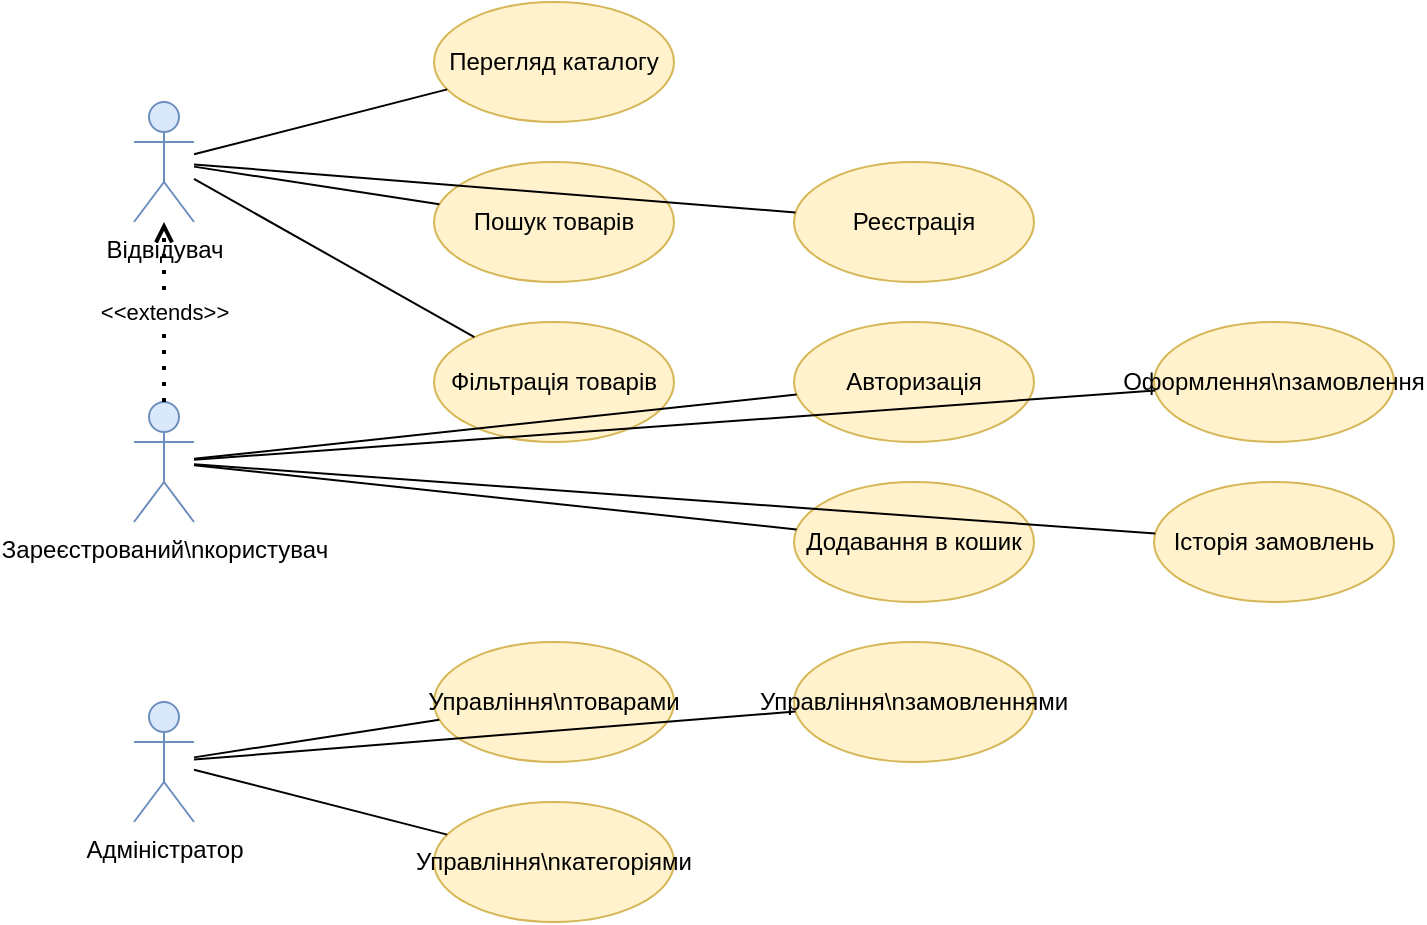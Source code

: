 <?xml version="1.0" encoding="UTF-8"?>
<mxfile version="24.6.4" type="device" pages="9">
  <diagram id="usecase" name="Діаграма прецедентів системи ТехноСвіт">
    <mxGraphModel dx="1422" dy="827" grid="1" gridSize="10" guides="1" tooltips="1" connect="1" arrows="1" fold="1" page="1" pageScale="1" pageWidth="1169" pageHeight="827" math="0" shadow="0">
      <root>
        <mxCell id="0"/>
        <mxCell id="1" parent="0"/>
        <mxCell id="id_2" value="Відвідувач" style="shape=umlActor;verticalLabelPosition=bottom;verticalAlign=top;html=1;outlineConnect=0;fillColor=#dae8fc;strokeColor=#6c8ebf;" vertex="1" parent="1">
          <mxGeometry x="50" y="150" width="30" height="60" as="geometry"/>
        </mxCell>
        <mxCell id="id_3" value="Зареєстрований\nкористувач" style="shape=umlActor;verticalLabelPosition=bottom;verticalAlign=top;html=1;outlineConnect=0;fillColor=#dae8fc;strokeColor=#6c8ebf;" vertex="1" parent="1">
          <mxGeometry x="50" y="300" width="30" height="60" as="geometry"/>
        </mxCell>
        <mxCell id="id_4" value="Адміністратор" style="shape=umlActor;verticalLabelPosition=bottom;verticalAlign=top;html=1;outlineConnect=0;fillColor=#dae8fc;strokeColor=#6c8ebf;" vertex="1" parent="1">
          <mxGeometry x="50" y="450" width="30" height="60" as="geometry"/>
        </mxCell>
        <mxCell id="id_5" value="Перегляд каталогу" style="ellipse;whiteSpace=wrap;html=1;fillColor=#fff2cc;strokeColor=#d6b656;" vertex="1" parent="1">
          <mxGeometry x="200" y="100" width="120" height="60" as="geometry"/>
        </mxCell>
        <mxCell id="id_6" value="Пошук товарів" style="ellipse;whiteSpace=wrap;html=1;fillColor=#fff2cc;strokeColor=#d6b656;" vertex="1" parent="1">
          <mxGeometry x="200" y="180" width="120" height="60" as="geometry"/>
        </mxCell>
        <mxCell id="id_7" value="Фільтрація товарів" style="ellipse;whiteSpace=wrap;html=1;fillColor=#fff2cc;strokeColor=#d6b656;" vertex="1" parent="1">
          <mxGeometry x="200" y="260" width="120" height="60" as="geometry"/>
        </mxCell>
        <mxCell id="id_8" value="Реєстрація" style="ellipse;whiteSpace=wrap;html=1;fillColor=#fff2cc;strokeColor=#d6b656;" vertex="1" parent="1">
          <mxGeometry x="380" y="180" width="120" height="60" as="geometry"/>
        </mxCell>
        <mxCell id="id_9" value="Авторизація" style="ellipse;whiteSpace=wrap;html=1;fillColor=#fff2cc;strokeColor=#d6b656;" vertex="1" parent="1">
          <mxGeometry x="380" y="260" width="120" height="60" as="geometry"/>
        </mxCell>
        <mxCell id="id_10" value="Додавання в кошик" style="ellipse;whiteSpace=wrap;html=1;fillColor=#fff2cc;strokeColor=#d6b656;" vertex="1" parent="1">
          <mxGeometry x="380" y="340" width="120" height="60" as="geometry"/>
        </mxCell>
        <mxCell id="id_11" value="Оформлення\nзамовлення" style="ellipse;whiteSpace=wrap;html=1;fillColor=#fff2cc;strokeColor=#d6b656;" vertex="1" parent="1">
          <mxGeometry x="560" y="260" width="120" height="60" as="geometry"/>
        </mxCell>
        <mxCell id="id_12" value="Історія замовлень" style="ellipse;whiteSpace=wrap;html=1;fillColor=#fff2cc;strokeColor=#d6b656;" vertex="1" parent="1">
          <mxGeometry x="560" y="340" width="120" height="60" as="geometry"/>
        </mxCell>
        <mxCell id="id_13" value="Управління\nтоварами" style="ellipse;whiteSpace=wrap;html=1;fillColor=#fff2cc;strokeColor=#d6b656;" vertex="1" parent="1">
          <mxGeometry x="200" y="420" width="120" height="60" as="geometry"/>
        </mxCell>
        <mxCell id="id_14" value="Управління\nкатегоріями" style="ellipse;whiteSpace=wrap;html=1;fillColor=#fff2cc;strokeColor=#d6b656;" vertex="1" parent="1">
          <mxGeometry x="200" y="500" width="120" height="60" as="geometry"/>
        </mxCell>
        <mxCell id="id_15" value="Управління\nзамовленнями" style="ellipse;whiteSpace=wrap;html=1;fillColor=#fff2cc;strokeColor=#d6b656;" vertex="1" parent="1">
          <mxGeometry x="380" y="420" width="120" height="60" as="geometry"/>
        </mxCell>
        <mxCell id="id_16" value="" style="endArrow=none;html=1;rounded=0;" edge="1" parent="1" source="id_2" target="id_5">
          <mxGeometry relative="1" as="geometry"/>
        </mxCell>
        <mxCell id="id_17" value="" style="endArrow=none;html=1;rounded=0;" edge="1" parent="1" source="id_2" target="id_6">
          <mxGeometry relative="1" as="geometry"/>
        </mxCell>
        <mxCell id="id_18" value="" style="endArrow=none;html=1;rounded=0;" edge="1" parent="1" source="id_2" target="id_7">
          <mxGeometry relative="1" as="geometry"/>
        </mxCell>
        <mxCell id="id_19" value="" style="endArrow=none;html=1;rounded=0;" edge="1" parent="1" source="id_2" target="id_8">
          <mxGeometry relative="1" as="geometry"/>
        </mxCell>
        <mxCell id="id_20" value="" style="endArrow=none;html=1;rounded=0;" edge="1" parent="1" source="id_3" target="id_9">
          <mxGeometry relative="1" as="geometry"/>
        </mxCell>
        <mxCell id="id_21" value="" style="endArrow=none;html=1;rounded=0;" edge="1" parent="1" source="id_3" target="id_10">
          <mxGeometry relative="1" as="geometry"/>
        </mxCell>
        <mxCell id="id_22" value="" style="endArrow=none;html=1;rounded=0;" edge="1" parent="1" source="id_3" target="id_11">
          <mxGeometry relative="1" as="geometry"/>
        </mxCell>
        <mxCell id="id_23" value="" style="endArrow=none;html=1;rounded=0;" edge="1" parent="1" source="id_3" target="id_12">
          <mxGeometry relative="1" as="geometry"/>
        </mxCell>
        <mxCell id="id_24" value="" style="endArrow=none;html=1;rounded=0;" edge="1" parent="1" source="id_4" target="id_13">
          <mxGeometry relative="1" as="geometry"/>
        </mxCell>
        <mxCell id="id_25" value="" style="endArrow=none;html=1;rounded=0;" edge="1" parent="1" source="id_4" target="id_14">
          <mxGeometry relative="1" as="geometry"/>
        </mxCell>
        <mxCell id="id_26" value="" style="endArrow=none;html=1;rounded=0;" edge="1" parent="1" source="id_4" target="id_15">
          <mxGeometry relative="1" as="geometry"/>
        </mxCell>
        <mxCell id="id_27" value="&amp;lt;&amp;lt;extends&amp;gt;&amp;gt;" style="endArrow=open;dashed=1;html=1;dashPattern=1 3;strokeWidth=2;" edge="1" parent="1" source="id_3" target="id_2">
          <mxGeometry width="50" height="50" relative="1" as="geometry">
            <mxPoint x="100" y="250" as="sourcePoint"/>
            <mxPoint x="100" y="200" as="targetPoint"/>
          </mxGeometry>
        </mxCell>

      </root>
    </mxGraphModel>
  </diagram>
  <diagram id="er" name="ER-діаграма бази даних системи">
    <mxGraphModel dx="1422" dy="827" grid="1" gridSize="10" guides="1" tooltips="1" connect="1" arrows="1" fold="1" page="1" pageScale="1" pageWidth="1169" pageHeight="827" math="0" shadow="0">
      <root>
        <mxCell id="0"/>
        <mxCell id="1" parent="0"/>
        <mxCell id="id_2" value="Users" style="swimlane;fontStyle=1;childLayout=stackLayout;horizontal=1;startSize=26;fillColor=#dae8fc;strokeColor=#6c8ebf;" vertex="1" parent="1">
          <mxGeometry x="50" y="50" width="200" height="208" as="geometry"/>
        </mxCell>
        <mxCell id="id_3" value="id (PK, INT)" style="text;strokeColor=none;fillColor=none;align=left;verticalAlign=top;spacingLeft=4;spacingRight=4;overflow=hidden;rotatable=0;points=[[0,0.5],[1,0.5]];portConstraint=eastwest;fontStyle=4;" vertex="1" parent="id_2">
          <mxGeometry y="26" width="200" height="26" as="geometry"/>
        </mxCell>
        <mxCell id="id_4" value="name (VARCHAR)" style="text;strokeColor=none;fillColor=none;align=left;verticalAlign=top;spacingLeft=4;spacingRight=4;overflow=hidden;rotatable=0;points=[[0,0.5],[1,0.5]];portConstraint=eastwest;" vertex="1" parent="id_2">
          <mxGeometry y="52" width="200" height="26" as="geometry"/>
        </mxCell>
        <mxCell id="id_5" value="email (VARCHAR, UNIQUE)" style="text;strokeColor=none;fillColor=none;align=left;verticalAlign=top;spacingLeft=4;spacingRight=4;overflow=hidden;rotatable=0;points=[[0,0.5],[1,0.5]];portConstraint=eastwest;" vertex="1" parent="id_2">
          <mxGeometry y="78" width="200" height="26" as="geometry"/>
        </mxCell>
        <mxCell id="id_6" value="password (VARCHAR)" style="text;strokeColor=none;fillColor=none;align=left;verticalAlign=top;spacingLeft=4;spacingRight=4;overflow=hidden;rotatable=0;points=[[0,0.5],[1,0.5]];portConstraint=eastwest;" vertex="1" parent="id_2">
          <mxGeometry y="104" width="200" height="26" as="geometry"/>
        </mxCell>
        <mxCell id="id_7" value="is_admin (BOOLEAN)" style="text;strokeColor=none;fillColor=none;align=left;verticalAlign=top;spacingLeft=4;spacingRight=4;overflow=hidden;rotatable=0;points=[[0,0.5],[1,0.5]];portConstraint=eastwest;" vertex="1" parent="id_2">
          <mxGeometry y="130" width="200" height="26" as="geometry"/>
        </mxCell>
        <mxCell id="id_8" value="created_at (TIMESTAMP)" style="text;strokeColor=none;fillColor=none;align=left;verticalAlign=top;spacingLeft=4;spacingRight=4;overflow=hidden;rotatable=0;points=[[0,0.5],[1,0.5]];portConstraint=eastwest;" vertex="1" parent="id_2">
          <mxGeometry y="156" width="200" height="26" as="geometry"/>
        </mxCell>
        <mxCell id="id_9" value="updated_at (TIMESTAMP)" style="text;strokeColor=none;fillColor=none;align=left;verticalAlign=top;spacingLeft=4;spacingRight=4;overflow=hidden;rotatable=0;points=[[0,0.5],[1,0.5]];portConstraint=eastwest;" vertex="1" parent="id_2">
          <mxGeometry y="182" width="200" height="26" as="geometry"/>
        </mxCell>
        <mxCell id="id_10" value="Categories" style="swimlane;fontStyle=1;childLayout=stackLayout;horizontal=1;startSize=26;fillColor=#d5e8d4;strokeColor=#82b366;" vertex="1" parent="1">
          <mxGeometry x="300" y="50" width="200" height="234" as="geometry"/>
        </mxCell>
        <mxCell id="id_11" value="id (PK, INT)" style="text;strokeColor=none;fillColor=none;align=left;verticalAlign=top;spacingLeft=4;spacingRight=4;overflow=hidden;rotatable=0;points=[[0,0.5],[1,0.5]];portConstraint=eastwest;fontStyle=4;" vertex="1" parent="id_10">
          <mxGeometry y="26" width="200" height="26" as="geometry"/>
        </mxCell>
        <mxCell id="id_12" value="name_uk (VARCHAR)" style="text;strokeColor=none;fillColor=none;align=left;verticalAlign=top;spacingLeft=4;spacingRight=4;overflow=hidden;rotatable=0;points=[[0,0.5],[1,0.5]];portConstraint=eastwest;" vertex="1" parent="id_10">
          <mxGeometry y="52" width="200" height="26" as="geometry"/>
        </mxCell>
        <mxCell id="id_13" value="name_en (VARCHAR)" style="text;strokeColor=none;fillColor=none;align=left;verticalAlign=top;spacingLeft=4;spacingRight=4;overflow=hidden;rotatable=0;points=[[0,0.5],[1,0.5]];portConstraint=eastwest;" vertex="1" parent="id_10">
          <mxGeometry y="78" width="200" height="26" as="geometry"/>
        </mxCell>
        <mxCell id="id_14" value="slug (VARCHAR, UNIQUE)" style="text;strokeColor=none;fillColor=none;align=left;verticalAlign=top;spacingLeft=4;spacingRight=4;overflow=hidden;rotatable=0;points=[[0,0.5],[1,0.5]];portConstraint=eastwest;" vertex="1" parent="id_10">
          <mxGeometry y="104" width="200" height="26" as="geometry"/>
        </mxCell>
        <mxCell id="id_15" value="description_uk (TEXT)" style="text;strokeColor=none;fillColor=none;align=left;verticalAlign=top;spacingLeft=4;spacingRight=4;overflow=hidden;rotatable=0;points=[[0,0.5],[1,0.5]];portConstraint=eastwest;" vertex="1" parent="id_10">
          <mxGeometry y="130" width="200" height="26" as="geometry"/>
        </mxCell>
        <mxCell id="id_16" value="description_en (TEXT)" style="text;strokeColor=none;fillColor=none;align=left;verticalAlign=top;spacingLeft=4;spacingRight=4;overflow=hidden;rotatable=0;points=[[0,0.5],[1,0.5]];portConstraint=eastwest;" vertex="1" parent="id_10">
          <mxGeometry y="156" width="200" height="26" as="geometry"/>
        </mxCell>
        <mxCell id="id_17" value="is_active (BOOLEAN)" style="text;strokeColor=none;fillColor=none;align=left;verticalAlign=top;spacingLeft=4;spacingRight=4;overflow=hidden;rotatable=0;points=[[0,0.5],[1,0.5]];portConstraint=eastwest;" vertex="1" parent="id_10">
          <mxGeometry y="182" width="200" height="26" as="geometry"/>
        </mxCell>
        <mxCell id="id_18" value="created_at (TIMESTAMP)" style="text;strokeColor=none;fillColor=none;align=left;verticalAlign=top;spacingLeft=4;spacingRight=4;overflow=hidden;rotatable=0;points=[[0,0.5],[1,0.5]];portConstraint=eastwest;" vertex="1" parent="id_10">
          <mxGeometry y="208" width="200" height="26" as="geometry"/>
        </mxCell>
        <mxCell id="id_19" value="updated_at (TIMESTAMP)" style="text;strokeColor=none;fillColor=none;align=left;verticalAlign=top;spacingLeft=4;spacingRight=4;overflow=hidden;rotatable=0;points=[[0,0.5],[1,0.5]];portConstraint=eastwest;" vertex="1" parent="id_10">
          <mxGeometry y="234" width="200" height="26" as="geometry"/>
        </mxCell>
        <mxCell id="id_20" value="Products" style="swimlane;fontStyle=1;childLayout=stackLayout;horizontal=1;startSize=26;fillColor=#ffe6cc;strokeColor=#d79b00;" vertex="1" parent="1">
          <mxGeometry x="550" y="50" width="200" height="260" as="geometry"/>
        </mxCell>
        <mxCell id="id_21" value="id (PK, INT)" style="text;strokeColor=none;fillColor=none;align=left;verticalAlign=top;spacingLeft=4;spacingRight=4;overflow=hidden;rotatable=0;points=[[0,0.5],[1,0.5]];portConstraint=eastwest;fontStyle=4;" vertex="1" parent="id_20">
          <mxGeometry y="26" width="200" height="26" as="geometry"/>
        </mxCell>
        <mxCell id="id_22" value="category_id (FK, INT)" style="text;strokeColor=none;fillColor=none;align=left;verticalAlign=top;spacingLeft=4;spacingRight=4;overflow=hidden;rotatable=0;points=[[0,0.5],[1,0.5]];portConstraint=eastwest;fontStyle=2;" vertex="1" parent="id_20">
          <mxGeometry y="52" width="200" height="26" as="geometry"/>
        </mxCell>
        <mxCell id="id_23" value="name_uk (VARCHAR)" style="text;strokeColor=none;fillColor=none;align=left;verticalAlign=top;spacingLeft=4;spacingRight=4;overflow=hidden;rotatable=0;points=[[0,0.5],[1,0.5]];portConstraint=eastwest;" vertex="1" parent="id_20">
          <mxGeometry y="78" width="200" height="26" as="geometry"/>
        </mxCell>
        <mxCell id="id_24" value="name_en (VARCHAR)" style="text;strokeColor=none;fillColor=none;align=left;verticalAlign=top;spacingLeft=4;spacingRight=4;overflow=hidden;rotatable=0;points=[[0,0.5],[1,0.5]];portConstraint=eastwest;" vertex="1" parent="id_20">
          <mxGeometry y="104" width="200" height="26" as="geometry"/>
        </mxCell>
        <mxCell id="id_25" value="price (DECIMAL)" style="text;strokeColor=none;fillColor=none;align=left;verticalAlign=top;spacingLeft=4;spacingRight=4;overflow=hidden;rotatable=0;points=[[0,0.5],[1,0.5]];portConstraint=eastwest;" vertex="1" parent="id_20">
          <mxGeometry y="130" width="200" height="26" as="geometry"/>
        </mxCell>
        <mxCell id="id_26" value="quantity (INT)" style="text;strokeColor=none;fillColor=none;align=left;verticalAlign=top;spacingLeft=4;spacingRight=4;overflow=hidden;rotatable=0;points=[[0,0.5],[1,0.5]];portConstraint=eastwest;" vertex="1" parent="id_20">
          <mxGeometry y="156" width="200" height="26" as="geometry"/>
        </mxCell>
        <mxCell id="id_27" value="images (JSON)" style="text;strokeColor=none;fillColor=none;align=left;verticalAlign=top;spacingLeft=4;spacingRight=4;overflow=hidden;rotatable=0;points=[[0,0.5],[1,0.5]];portConstraint=eastwest;" vertex="1" parent="id_20">
          <mxGeometry y="182" width="200" height="26" as="geometry"/>
        </mxCell>
        <mxCell id="id_28" value="is_active (BOOLEAN)" style="text;strokeColor=none;fillColor=none;align=left;verticalAlign=top;spacingLeft=4;spacingRight=4;overflow=hidden;rotatable=0;points=[[0,0.5],[1,0.5]];portConstraint=eastwest;" vertex="1" parent="id_20">
          <mxGeometry y="208" width="200" height="26" as="geometry"/>
        </mxCell>
        <mxCell id="id_29" value="created_at (TIMESTAMP)" style="text;strokeColor=none;fillColor=none;align=left;verticalAlign=top;spacingLeft=4;spacingRight=4;overflow=hidden;rotatable=0;points=[[0,0.5],[1,0.5]];portConstraint=eastwest;" vertex="1" parent="id_20">
          <mxGeometry y="234" width="200" height="26" as="geometry"/>
        </mxCell>
        <mxCell id="id_30" value="updated_at (TIMESTAMP)" style="text;strokeColor=none;fillColor=none;align=left;verticalAlign=top;spacingLeft=4;spacingRight=4;overflow=hidden;rotatable=0;points=[[0,0.5],[1,0.5]];portConstraint=eastwest;" vertex="1" parent="id_20">
          <mxGeometry y="260" width="200" height="26" as="geometry"/>
        </mxCell>
        <mxCell id="id_31" value="1" style="endArrow=none;html=1;rounded=0;" edge="1" parent="1" source="id_10" target="id_20">
          <mxGeometry width="50" height="50" relative="1" as="geometry">
            <mxPoint x="500" y="150" as="sourcePoint"/>
            <mxPoint x="550" y="150" as="targetPoint"/>
          </mxGeometry>
        </mxCell>
        <mxCell id="id_32" value="M" style="endArrow=none;html=1;rounded=0;" edge="1" parent="1">
          <mxGeometry width="50" height="50" relative="1" as="geometry">
            <mxPoint x="530" y="150" as="sourcePoint"/>
            <mxPoint x="550" y="150" as="targetPoint"/>
          </mxGeometry>
        </mxCell>

      </root>
    </mxGraphModel>
  </diagram>
  <diagram id="class" name="Діаграма класів системи ТехноСвіт">
    <mxGraphModel dx="1422" dy="827" grid="1" gridSize="10" guides="1" tooltips="1" connect="1" arrows="1" fold="1" page="1" pageScale="1" pageWidth="1169" pageHeight="827" math="0" shadow="0">
      <root>
        <mxCell id="0"/>
        <mxCell id="1" parent="0"/>
        <mxCell id="id_2" value="User" style="swimlane;fontStyle=1;align=center;verticalAlign=top;childLayout=stackLayout;horizontal=1;startSize=26;horizontalStack=0;resizeParent=1;resizeParentMax=0;resizeLast=0;collapsible=1;marginBottom=0;fillColor=#dae8fc;strokeColor=#6c8ebf;" vertex="1" parent="1">
          <mxGeometry x="50" y="50" width="200" height="246" as="geometry"/>
        </mxCell>
        <mxCell id="id_3" value="- id: int" style="text;strokeColor=none;fillColor=none;align=left;verticalAlign=top;spacingLeft=4;spacingRight=4;overflow=hidden;rotatable=0;points=[[0,0.5],[1,0.5]];portConstraint=eastwest;" vertex="1" parent="id_2">
          <mxGeometry y="26" width="200" height="20" as="geometry"/>
        </mxCell>
        <mxCell id="id_4" value="- name: string" style="text;strokeColor=none;fillColor=none;align=left;verticalAlign=top;spacingLeft=4;spacingRight=4;overflow=hidden;rotatable=0;points=[[0,0.5],[1,0.5]];portConstraint=eastwest;" vertex="1" parent="id_2">
          <mxGeometry y="46" width="200" height="20" as="geometry"/>
        </mxCell>
        <mxCell id="id_5" value="- email: string" style="text;strokeColor=none;fillColor=none;align=left;verticalAlign=top;spacingLeft=4;spacingRight=4;overflow=hidden;rotatable=0;points=[[0,0.5],[1,0.5]];portConstraint=eastwest;" vertex="1" parent="id_2">
          <mxGeometry y="66" width="200" height="20" as="geometry"/>
        </mxCell>
        <mxCell id="id_6" value="- password: string" style="text;strokeColor=none;fillColor=none;align=left;verticalAlign=top;spacingLeft=4;spacingRight=4;overflow=hidden;rotatable=0;points=[[0,0.5],[1,0.5]];portConstraint=eastwest;" vertex="1" parent="id_2">
          <mxGeometry y="86" width="200" height="20" as="geometry"/>
        </mxCell>
        <mxCell id="id_7" value="- is_admin: boolean" style="text;strokeColor=none;fillColor=none;align=left;verticalAlign=top;spacingLeft=4;spacingRight=4;overflow=hidden;rotatable=0;points=[[0,0.5],[1,0.5]];portConstraint=eastwest;" vertex="1" parent="id_2">
          <mxGeometry y="106" width="200" height="20" as="geometry"/>
        </mxCell>
        <mxCell id="id_8" value="" style="line;strokeWidth=1;fillColor=none;align=left;verticalAlign=middle;spacingTop=-1;spacingLeft=3;spacingRight=3;rotatable=0;labelPosition=right;points=[];portConstraint=eastwest;" vertex="1" parent="id_2">
          <mxGeometry y="126" width="200" height="8" as="geometry"/>
        </mxCell>
        <mxCell id="id_9" value="+ register(): boolean" style="text;strokeColor=none;fillColor=none;align=left;verticalAlign=top;spacingLeft=4;spacingRight=4;overflow=hidden;rotatable=0;points=[[0,0.5],[1,0.5]];portConstraint=eastwest;" vertex="1" parent="id_2">
          <mxGeometry y="134" width="200" height="20" as="geometry"/>
        </mxCell>
        <mxCell id="id_10" value="+ login(): boolean" style="text;strokeColor=none;fillColor=none;align=left;verticalAlign=top;spacingLeft=4;spacingRight=4;overflow=hidden;rotatable=0;points=[[0,0.5],[1,0.5]];portConstraint=eastwest;" vertex="1" parent="id_2">
          <mxGeometry y="154" width="200" height="20" as="geometry"/>
        </mxCell>
        <mxCell id="id_11" value="+ logout(): void" style="text;strokeColor=none;fillColor=none;align=left;verticalAlign=top;spacingLeft=4;spacingRight=4;overflow=hidden;rotatable=0;points=[[0,0.5],[1,0.5]];portConstraint=eastwest;" vertex="1" parent="id_2">
          <mxGeometry y="174" width="200" height="20" as="geometry"/>
        </mxCell>
        <mxCell id="id_12" value="+ updateProfile(): boolean" style="text;strokeColor=none;fillColor=none;align=left;verticalAlign=top;spacingLeft=4;spacingRight=4;overflow=hidden;rotatable=0;points=[[0,0.5],[1,0.5]];portConstraint=eastwest;" vertex="1" parent="id_2">
          <mxGeometry y="194" width="200" height="20" as="geometry"/>
        </mxCell>
        <mxCell id="id_13" value="+ getOrders(): Order[]" style="text;strokeColor=none;fillColor=none;align=left;verticalAlign=top;spacingLeft=4;spacingRight=4;overflow=hidden;rotatable=0;points=[[0,0.5],[1,0.5]];portConstraint=eastwest;" vertex="1" parent="id_2">
          <mxGeometry y="214" width="200" height="20" as="geometry"/>
        </mxCell>
        <mxCell id="id_14" value="Product" style="swimlane;fontStyle=1;align=center;verticalAlign=top;childLayout=stackLayout;horizontal=1;startSize=26;horizontalStack=0;resizeParent=1;resizeParentMax=0;resizeLast=0;collapsible=1;marginBottom=0;fillColor=#ffe6cc;strokeColor=#d79b00;" vertex="1" parent="1">
          <mxGeometry x="300" y="50" width="200" height="286" as="geometry"/>
        </mxCell>
        <mxCell id="id_15" value="- id: int" style="text;strokeColor=none;fillColor=none;align=left;verticalAlign=top;spacingLeft=4;spacingRight=4;overflow=hidden;rotatable=0;points=[[0,0.5],[1,0.5]];portConstraint=eastwest;" vertex="1" parent="id_14">
          <mxGeometry y="26" width="200" height="20" as="geometry"/>
        </mxCell>
        <mxCell id="id_16" value="- category_id: int" style="text;strokeColor=none;fillColor=none;align=left;verticalAlign=top;spacingLeft=4;spacingRight=4;overflow=hidden;rotatable=0;points=[[0,0.5],[1,0.5]];portConstraint=eastwest;" vertex="1" parent="id_14">
          <mxGeometry y="46" width="200" height="20" as="geometry"/>
        </mxCell>
        <mxCell id="id_17" value="- name_uk: string" style="text;strokeColor=none;fillColor=none;align=left;verticalAlign=top;spacingLeft=4;spacingRight=4;overflow=hidden;rotatable=0;points=[[0,0.5],[1,0.5]];portConstraint=eastwest;" vertex="1" parent="id_14">
          <mxGeometry y="66" width="200" height="20" as="geometry"/>
        </mxCell>
        <mxCell id="id_18" value="- price: decimal" style="text;strokeColor=none;fillColor=none;align=left;verticalAlign=top;spacingLeft=4;spacingRight=4;overflow=hidden;rotatable=0;points=[[0,0.5],[1,0.5]];portConstraint=eastwest;" vertex="1" parent="id_14">
          <mxGeometry y="86" width="200" height="20" as="geometry"/>
        </mxCell>
        <mxCell id="id_19" value="- quantity: int" style="text;strokeColor=none;fillColor=none;align=left;verticalAlign=top;spacingLeft=4;spacingRight=4;overflow=hidden;rotatable=0;points=[[0,0.5],[1,0.5]];portConstraint=eastwest;" vertex="1" parent="id_14">
          <mxGeometry y="106" width="200" height="20" as="geometry"/>
        </mxCell>
        <mxCell id="id_20" value="- images: array" style="text;strokeColor=none;fillColor=none;align=left;verticalAlign=top;spacingLeft=4;spacingRight=4;overflow=hidden;rotatable=0;points=[[0,0.5],[1,0.5]];portConstraint=eastwest;" vertex="1" parent="id_14">
          <mxGeometry y="126" width="200" height="20" as="geometry"/>
        </mxCell>
        <mxCell id="id_21" value="" style="line;strokeWidth=1;fillColor=none;align=left;verticalAlign=middle;spacingTop=-1;spacingLeft=3;spacingRight=3;rotatable=0;labelPosition=right;points=[];portConstraint=eastwest;" vertex="1" parent="id_14">
          <mxGeometry y="146" width="200" height="8" as="geometry"/>
        </mxCell>
        <mxCell id="id_22" value="+ create(): boolean" style="text;strokeColor=none;fillColor=none;align=left;verticalAlign=top;spacingLeft=4;spacingRight=4;overflow=hidden;rotatable=0;points=[[0,0.5],[1,0.5]];portConstraint=eastwest;" vertex="1" parent="id_14">
          <mxGeometry y="154" width="200" height="20" as="geometry"/>
        </mxCell>
        <mxCell id="id_23" value="+ update(): boolean" style="text;strokeColor=none;fillColor=none;align=left;verticalAlign=top;spacingLeft=4;spacingRight=4;overflow=hidden;rotatable=0;points=[[0,0.5],[1,0.5]];portConstraint=eastwest;" vertex="1" parent="id_14">
          <mxGeometry y="174" width="200" height="20" as="geometry"/>
        </mxCell>
        <mxCell id="id_24" value="+ delete(): boolean" style="text;strokeColor=none;fillColor=none;align=left;verticalAlign=top;spacingLeft=4;spacingRight=4;overflow=hidden;rotatable=0;points=[[0,0.5],[1,0.5]];portConstraint=eastwest;" vertex="1" parent="id_14">
          <mxGeometry y="194" width="200" height="20" as="geometry"/>
        </mxCell>
        <mxCell id="id_25" value="+ getCategory(): Category" style="text;strokeColor=none;fillColor=none;align=left;verticalAlign=top;spacingLeft=4;spacingRight=4;overflow=hidden;rotatable=0;points=[[0,0.5],[1,0.5]];portConstraint=eastwest;" vertex="1" parent="id_14">
          <mxGeometry y="214" width="200" height="20" as="geometry"/>
        </mxCell>
        <mxCell id="id_26" value="+ isInStock(): boolean" style="text;strokeColor=none;fillColor=none;align=left;verticalAlign=top;spacingLeft=4;spacingRight=4;overflow=hidden;rotatable=0;points=[[0,0.5],[1,0.5]];portConstraint=eastwest;" vertex="1" parent="id_14">
          <mxGeometry y="234" width="200" height="20" as="geometry"/>
        </mxCell>
        <mxCell id="id_27" value="+ getMainImage(): string" style="text;strokeColor=none;fillColor=none;align=left;verticalAlign=top;spacingLeft=4;spacingRight=4;overflow=hidden;rotatable=0;points=[[0,0.5],[1,0.5]];portConstraint=eastwest;" vertex="1" parent="id_14">
          <mxGeometry y="254" width="200" height="20" as="geometry"/>
        </mxCell>
        <mxCell id="id_28" value="places orders" style="endArrow=open;endFill=1;endSize=12;html=1;rounded=0;" edge="1" parent="1" source="id_2" target="id_14">
          <mxGeometry width="160" relative="1" as="geometry">
            <mxPoint x="250" y="150" as="sourcePoint"/>
            <mxPoint x="300" y="150" as="targetPoint"/>
          </mxGeometry>
        </mxCell>

      </root>
    </mxGraphModel>
  </diagram>
  <diagram id="sequence" name="Діаграма послідовності - Додавання товару в кошик">
    <mxGraphModel dx="1422" dy="827" grid="1" gridSize="10" guides="1" tooltips="1" connect="1" arrows="1" fold="1" page="1" pageScale="1" pageWidth="1169" pageHeight="827" math="0" shadow="0">
      <root>
        <mxCell id="0"/>
        <mxCell id="1" parent="0"/>
        <mxCell id="id_2" value="Користувач" style="shape=umlLifeline;perimeter=lifelinePerimeter;whiteSpace=wrap;html=1;container=1;collapsible=0;recursiveResize=0;outlineConnect=0;fillColor=#dae8fc;strokeColor=#6c8ebf;" vertex="1" parent="1">
          <mxGeometry x="80" y="80" width="100" height="600" as="geometry"/>
        </mxCell>
        <mxCell id="id_3" value="Веб-браузер" style="shape=umlLifeline;perimeter=lifelinePerimeter;whiteSpace=wrap;html=1;container=1;collapsible=0;recursiveResize=0;outlineConnect=0;fillColor=#dae8fc;strokeColor=#6c8ebf;" vertex="1" parent="1">
          <mxGeometry x="230" y="80" width="100" height="600" as="geometry"/>
        </mxCell>
        <mxCell id="id_4" value="CartController" style="shape=umlLifeline;perimeter=lifelinePerimeter;whiteSpace=wrap;html=1;container=1;collapsible=0;recursiveResize=0;outlineConnect=0;fillColor=#dae8fc;strokeColor=#6c8ebf;" vertex="1" parent="1">
          <mxGeometry x="380" y="80" width="100" height="600" as="geometry"/>
        </mxCell>
        <mxCell id="id_5" value="Product Model" style="shape=umlLifeline;perimeter=lifelinePerimeter;whiteSpace=wrap;html=1;container=1;collapsible=0;recursiveResize=0;outlineConnect=0;fillColor=#dae8fc;strokeColor=#6c8ebf;" vertex="1" parent="1">
          <mxGeometry x="530" y="80" width="100" height="600" as="geometry"/>
        </mxCell>
        <mxCell id="id_6" value="База даних" style="shape=umlLifeline;perimeter=lifelinePerimeter;whiteSpace=wrap;html=1;container=1;collapsible=0;recursiveResize=0;outlineConnect=0;fillColor=#dae8fc;strokeColor=#6c8ebf;" vertex="1" parent="1">
          <mxGeometry x="680" y="80" width="100" height="600" as="geometry"/>
        </mxCell>
        <mxCell id="id_7" value="Натискає "Додати в кошик"" style="html=1;verticalAlign=bottom;endArrow=block;rounded=0;" edge="1" parent="1">
          <mxGeometry width="80" relative="1" as="geometry">
            <mxPoint x="130" y="150" as="sourcePoint"/>
            <mxPoint x="280" y="150" as="targetPoint"/>
          </mxGeometry>
        </mxCell>
        <mxCell id="id_8" value="POST /cart/add" style="html=1;verticalAlign=bottom;endArrow=block;rounded=0;" edge="1" parent="1">
          <mxGeometry width="80" relative="1" as="geometry">
            <mxPoint x="280" y="200" as="sourcePoint"/>
            <mxPoint x="430" y="200" as="targetPoint"/>
          </mxGeometry>
        </mxCell>
        <mxCell id="id_9" value="Валідація запиту" style="html=1;verticalAlign=bottom;endArrow=block;rounded=0;" edge="1" parent="1">
          <mxGeometry width="80" relative="1" as="geometry">
            <mxPoint x="430" y="230" as="sourcePoint"/>
            <mxPoint x="430" y="230" as="targetPoint"/>
          </mxGeometry>
        </mxCell>
        <mxCell id="id_10" value="findOrFail(product_id)" style="html=1;verticalAlign=bottom;endArrow=block;rounded=0;" edge="1" parent="1">
          <mxGeometry width="80" relative="1" as="geometry">
            <mxPoint x="430" y="260" as="sourcePoint"/>
            <mxPoint x="580" y="260" as="targetPoint"/>
          </mxGeometry>
        </mxCell>
        <mxCell id="id_11" value="SELECT * FROM products" style="html=1;verticalAlign=bottom;endArrow=block;rounded=0;" edge="1" parent="1">
          <mxGeometry width="80" relative="1" as="geometry">
            <mxPoint x="580" y="290" as="sourcePoint"/>
            <mxPoint x="730" y="290" as="targetPoint"/>
          </mxGeometry>
        </mxCell>
        <mxCell id="id_12" value="Дані про товар" style="html=1;verticalAlign=bottom;endArrow=block;rounded=0;dashed=1;dashPattern=1 3;" edge="1" parent="1">
          <mxGeometry width="80" relative="1" as="geometry">
            <mxPoint x="730" y="320" as="sourcePoint"/>
            <mxPoint x="580" y="320" as="targetPoint"/>
          </mxGeometry>
        </mxCell>
        <mxCell id="id_13" value="Об'єкт Product" style="html=1;verticalAlign=bottom;endArrow=block;rounded=0;dashed=1;dashPattern=1 3;" edge="1" parent="1">
          <mxGeometry width="80" relative="1" as="geometry">
            <mxPoint x="580" y="350" as="sourcePoint"/>
            <mxPoint x="430" y="350" as="targetPoint"/>
          </mxGeometry>
        </mxCell>
        <mxCell id="id_14" value="Перевірка наявності" style="html=1;verticalAlign=bottom;endArrow=block;rounded=0;" edge="1" parent="1">
          <mxGeometry width="80" relative="1" as="geometry">
            <mxPoint x="430" y="380" as="sourcePoint"/>
            <mxPoint x="580" y="380" as="targetPoint"/>
          </mxGeometry>
        </mxCell>
        <mxCell id="id_15" value="JSON response" style="html=1;verticalAlign=bottom;endArrow=block;rounded=0;dashed=1;dashPattern=1 3;" edge="1" parent="1">
          <mxGeometry width="80" relative="1" as="geometry">
            <mxPoint x="430" y="450" as="sourcePoint"/>
            <mxPoint x="280" y="450" as="targetPoint"/>
          </mxGeometry>
        </mxCell>
        <mxCell id="id_16" value="Оновлення UI" style="html=1;verticalAlign=bottom;endArrow=block;rounded=0;" edge="1" parent="1">
          <mxGeometry width="80" relative="1" as="geometry">
            <mxPoint x="280" y="480" as="sourcePoint"/>
            <mxPoint x="130" y="480" as="targetPoint"/>
          </mxGeometry>
        </mxCell>
        <mxCell id="id_17" value="" style="html=1;points=[];perimeter=orthogonalPerimeter;fillColor=#fff2cc;strokeColor=#d6b656;" vertex="1" parent="id_3">
          <mxGeometry x="45" y="120" width="10" height="300" as="geometry"/>
        </mxCell>
        <mxCell id="id_18" value="" style="html=1;points=[];perimeter=orthogonalPerimeter;fillColor=#fff2cc;strokeColor=#d6b656;" vertex="1" parent="id_4">
          <mxGeometry x="45" y="170" width="10" height="300" as="geometry"/>
        </mxCell>
        <mxCell id="id_19" value="" style="html=1;points=[];perimeter=orthogonalPerimeter;fillColor=#fff2cc;strokeColor=#d6b656;" vertex="1" parent="id_5">
          <mxGeometry x="45" y="220" width="10" height="300" as="geometry"/>
        </mxCell>
        <mxCell id="id_20" value="" style="html=1;points=[];perimeter=orthogonalPerimeter;fillColor=#fff2cc;strokeColor=#d6b656;" vertex="1" parent="id_6">
          <mxGeometry x="45" y="270" width="10" height="300" as="geometry"/>
        </mxCell>

      </root>
    </mxGraphModel>
  </diagram>
  <diagram id="bpmn" name="BPMN діаграма - Бізнес-процес управління замовленнями">
    <mxGraphModel dx="1422" dy="827" grid="1" gridSize="10" guides="1" tooltips="1" connect="1" arrows="1" fold="1" page="1" pageScale="1" pageWidth="1169" pageHeight="827" math="0" shadow="0">
      <root>
        <mxCell id="0"/>
        <mxCell id="1" parent="0"/>
        <mxCell id="id_2" value="Початок" style="ellipse;whiteSpace=wrap;html=1;fillColor=#d5e8d4;strokeColor=#82b366;" vertex="1" parent="1">
          <mxGeometry x="50" y="200" width="80" height="40" as="geometry"/>
        </mxCell>
        <mxCell id="id_3" value="Оформлення\nзамовлення" style="rounded=1;whiteSpace=wrap;html=1;fillColor=#ffe6cc;strokeColor=#d79b00;" vertex="1" parent="1">
          <mxGeometry x="180" y="180" width="120" height="60" as="geometry"/>
        </mxCell>
        <mxCell id="id_4" value="Перевірка\nданих" style="rounded=1;whiteSpace=wrap;html=1;fillColor=#ffe6cc;strokeColor=#d79b00;" vertex="1" parent="1">
          <mxGeometry x="320" y="180" width="120" height="60" as="geometry"/>
        </mxCell>
        <mxCell id="id_5" value="Створення\nзамовлення" style="rounded=1;whiteSpace=wrap;html=1;fillColor=#ffe6cc;strokeColor=#d79b00;" vertex="1" parent="1">
          <mxGeometry x="500" y="180" width="120" height="60" as="geometry"/>
        </mxCell>
        <mxCell id="id_6" value="Відправка\nemail" style="rounded=1;whiteSpace=wrap;html=1;fillColor=#ffe6cc;strokeColor=#d79b00;" vertex="1" parent="1">
          <mxGeometry x="640" y="180" width="120" height="60" as="geometry"/>
        </mxCell>
        <mxCell id="id_7" value="Дані\nкоректні?" style="rhombus;whiteSpace=wrap;html=1;fillColor=#fff2cc;strokeColor=#d6b656;" vertex="1" parent="1">
          <mxGeometry x="340" y="300" width="80" height="80" as="geometry"/>
        </mxCell>
        <mxCell id="id_8" value="Повернення\nз помилками" style="rounded=1;whiteSpace=wrap;html=1;fillColor=#f8cecc;strokeColor=#b85450;" vertex="1" parent="1">
          <mxGeometry x="180" y="310" width="120" height="60" as="geometry"/>
        </mxCell>
        <mxCell id="id_9" value="Кінець" style="ellipse;whiteSpace=wrap;html=1;fillColor=#f8cecc;strokeColor=#b85450;" vertex="1" parent="1">
          <mxGeometry x="780" y="200" width="80" height="40" as="geometry"/>
        </mxCell>
        <mxCell id="id_10" value="" style="endArrow=classic;html=1;rounded=0;" edge="1" parent="1" source="id_3" target="id_4">
          <mxGeometry width="50" height="50" relative="1" as="geometry"/>
        </mxCell>
        <mxCell id="id_11" value="" style="endArrow=classic;html=1;rounded=0;" edge="1" parent="1" source="id_4" target="id_7">
          <mxGeometry width="50" height="50" relative="1" as="geometry"/>
        </mxCell>
        <mxCell id="id_12" value="Так" style="endArrow=classic;html=1;rounded=0;" edge="1" parent="1" source="id_7" target="id_5">
          <mxGeometry width="50" height="50" relative="1" as="geometry"/>
        </mxCell>
        <mxCell id="id_13" value="Ні" style="endArrow=classic;html=1;rounded=0;" edge="1" parent="1" source="id_7" target="id_8">
          <mxGeometry width="50" height="50" relative="1" as="geometry"/>
        </mxCell>

      </root>
    </mxGraphModel>
  </diagram>
  <diagram id="dfd" name="DFD - Діаграма потоків даних рівень 0">
    <mxGraphModel dx="1422" dy="827" grid="1" gridSize="10" guides="1" tooltips="1" connect="1" arrows="1" fold="1" page="1" pageScale="1" pageWidth="1169" pageHeight="827" math="0" shadow="0">
      <root>
        <mxCell id="0"/>
        <mxCell id="1" parent="0"/>
        <mxCell id="id_2" value="P1\nСистема\nелектронного\nмагазину" style="ellipse;whiteSpace=wrap;html=1;fillColor=#e1d5e7;strokeColor=#9673a6;" vertex="1" parent="1">
          <mxGeometry x="350" y="250" width="120" height="100" as="geometry"/>
        </mxCell>
        <mxCell id="id_3" value="Клієнт" style="rounded=0;whiteSpace=wrap;html=1;fillColor=#dae8fc;strokeColor=#6c8ebf;" vertex="1" parent="1">
          <mxGeometry x="80" y="80" width="100" height="60" as="geometry"/>
        </mxCell>
        <mxCell id="id_4" value="Адміністратор" style="rounded=0;whiteSpace=wrap;html=1;fillColor=#dae8fc;strokeColor=#6c8ebf;" vertex="1" parent="1">
          <mxGeometry x="600" y="80" width="100" height="60" as="geometry"/>
        </mxCell>
        <mxCell id="id_5" value="Постачальник" style="rounded=0;whiteSpace=wrap;html=1;fillColor=#dae8fc;strokeColor=#6c8ebf;" vertex="1" parent="1">
          <mxGeometry x="80" y="420" width="100" height="60" as="geometry"/>
        </mxCell>
        <mxCell id="id_6" value="Платіжна\nсистема" style="rounded=0;whiteSpace=wrap;html=1;fillColor=#dae8fc;strokeColor=#6c8ebf;" vertex="1" parent="1">
          <mxGeometry x="600" y="420" width="100" height="60" as="geometry"/>
        </mxCell>
        <mxCell id="id_7" value="D1: База даних\nкористувачів" style="shape=partialRectangle;whiteSpace=wrap;html=1;left=0;right=0;fillColor=#f5f5f5;strokeColor=#666666;" vertex="1" parent="1">
          <mxGeometry x="150" y="550" width="120" height="60" as="geometry"/>
        </mxCell>
        <mxCell id="id_8" value="D2: База даних\nтоварів" style="shape=partialRectangle;whiteSpace=wrap;html=1;left=0;right=0;fillColor=#f5f5f5;strokeColor=#666666;" vertex="1" parent="1">
          <mxGeometry x="300" y="550" width="120" height="60" as="geometry"/>
        </mxCell>
        <mxCell id="id_9" value="D3: База даних\nзамовлень" style="shape=partialRectangle;whiteSpace=wrap;html=1;left=0;right=0;fillColor=#f5f5f5;strokeColor=#666666;" vertex="1" parent="1">
          <mxGeometry x="450" y="550" width="120" height="60" as="geometry"/>
        </mxCell>
        <mxCell id="id_10" value="Запити клієнтів" style="endArrow=classic;html=1;rounded=0;" edge="1" parent="1" source="id_3" target="id_2">
          <mxGeometry width="50" height="50" relative="1" as="geometry"/>
        </mxCell>
        <mxCell id="id_11" value="Каталог товарів" style="endArrow=classic;html=1;rounded=0;" edge="1" parent="1" source="id_2" target="id_3">
          <mxGeometry width="50" height="50" relative="1" as="geometry"/>
        </mxCell>
        <mxCell id="id_12" value="Управління" style="endArrow=classic;html=1;rounded=0;" edge="1" parent="1" source="id_4" target="id_2">
          <mxGeometry width="50" height="50" relative="1" as="geometry"/>
        </mxCell>
        <mxCell id="id_13" value="Звіти" style="endArrow=classic;html=1;rounded=0;" edge="1" parent="1" source="id_2" target="id_4">
          <mxGeometry width="50" height="50" relative="1" as="geometry"/>
        </mxCell>
        <mxCell id="id_14" value="Дані користувачів" style="endArrow=classic;html=1;rounded=0;" edge="1" parent="1" source="id_2" target="id_7">
          <mxGeometry width="50" height="50" relative="1" as="geometry"/>
        </mxCell>
        <mxCell id="id_15" value="Дані товарів" style="endArrow=classic;html=1;rounded=0;" edge="1" parent="1" source="id_2" target="id_8">
          <mxGeometry width="50" height="50" relative="1" as="geometry"/>
        </mxCell>
        <mxCell id="id_16" value="Дані замовлень" style="endArrow=classic;html=1;rounded=0;" edge="1" parent="1" source="id_2" target="id_9">
          <mxGeometry width="50" height="50" relative="1" as="geometry"/>
        </mxCell>

      </root>
    </mxGraphModel>
  </diagram>
  <diagram id="activity" name="Діаграма діяльності - Процес оформлення замовлення">
    <mxGraphModel dx="1422" dy="827" grid="1" gridSize="10" guides="1" tooltips="1" connect="1" arrows="1" fold="1" page="1" pageScale="1" pageWidth="1169" pageHeight="827" math="0" shadow="0">
      <root>
        <mxCell id="0"/>
        <mxCell id="1" parent="0"/>
        <mxCell id="id_2" value="Діаграма діяльності - Процес оформлення замовлення\n\n(Детальний опис та структуру\nдив. у файлі DIAGRAMS_KOSYANCHUK.md)" style="rounded=1;whiteSpace=wrap;html=1;fillColor=#fff2cc;strokeColor=#d6b656;fontSize=14;fontStyle=1;" vertex="1" parent="1">
          <mxGeometry x="100" y="100" width="400" height="150" as="geometry"/>
        </mxCell>

      </root>
    </mxGraphModel>
  </diagram>
  <diagram id="sadt" name="SADT діаграма - Контекстна діаграма системи">
    <mxGraphModel dx="1422" dy="827" grid="1" gridSize="10" guides="1" tooltips="1" connect="1" arrows="1" fold="1" page="1" pageScale="1" pageWidth="1169" pageHeight="827" math="0" shadow="0">
      <root>
        <mxCell id="0"/>
        <mxCell id="1" parent="0"/>
        <mxCell id="id_2" value="SADT діаграма - Контекстна діаграма системи\n\n(Детальний опис та структуру\nдив. у файлі DIAGRAMS_KOSYANCHUK.md)" style="rounded=1;whiteSpace=wrap;html=1;fillColor=#fff2cc;strokeColor=#d6b656;fontSize=14;fontStyle=1;" vertex="1" parent="1">
          <mxGeometry x="100" y="100" width="400" height="150" as="geometry"/>
        </mxCell>

      </root>
    </mxGraphModel>
  </diagram>
  <diagram id="architecture" name="Архітектурна діаграма системи ТехноСвіт">
    <mxGraphModel dx="1422" dy="827" grid="1" gridSize="10" guides="1" tooltips="1" connect="1" arrows="1" fold="1" page="1" pageScale="1" pageWidth="1169" pageHeight="827" math="0" shadow="0">
      <root>
        <mxCell id="0"/>
        <mxCell id="1" parent="0"/>
        <mxCell id="id_2" value="Архітектурна діаграма системи ТехноСвіт\n\n(Детальний опис та структуру\nдив. у файлі DIAGRAMS_KOSYANCHUK.md)" style="rounded=1;whiteSpace=wrap;html=1;fillColor=#fff2cc;strokeColor=#d6b656;fontSize=14;fontStyle=1;" vertex="1" parent="1">
          <mxGeometry x="100" y="100" width="400" height="150" as="geometry"/>
        </mxCell>

      </root>
    </mxGraphModel>
  </diagram>
</mxfile>